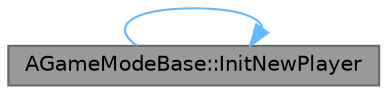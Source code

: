 digraph "AGameModeBase::InitNewPlayer"
{
 // INTERACTIVE_SVG=YES
 // LATEX_PDF_SIZE
  bgcolor="transparent";
  edge [fontname=Helvetica,fontsize=10,labelfontname=Helvetica,labelfontsize=10];
  node [fontname=Helvetica,fontsize=10,shape=box,height=0.2,width=0.4];
  rankdir="LR";
  Node1 [id="Node000001",label="AGameModeBase::InitNewPlayer",height=0.2,width=0.4,color="gray40", fillcolor="grey60", style="filled", fontcolor="black",tooltip="Customize incoming player based on URL options."];
  Node1 -> Node1 [id="edge1_Node000001_Node000001",color="steelblue1",style="solid",tooltip=" "];
}
